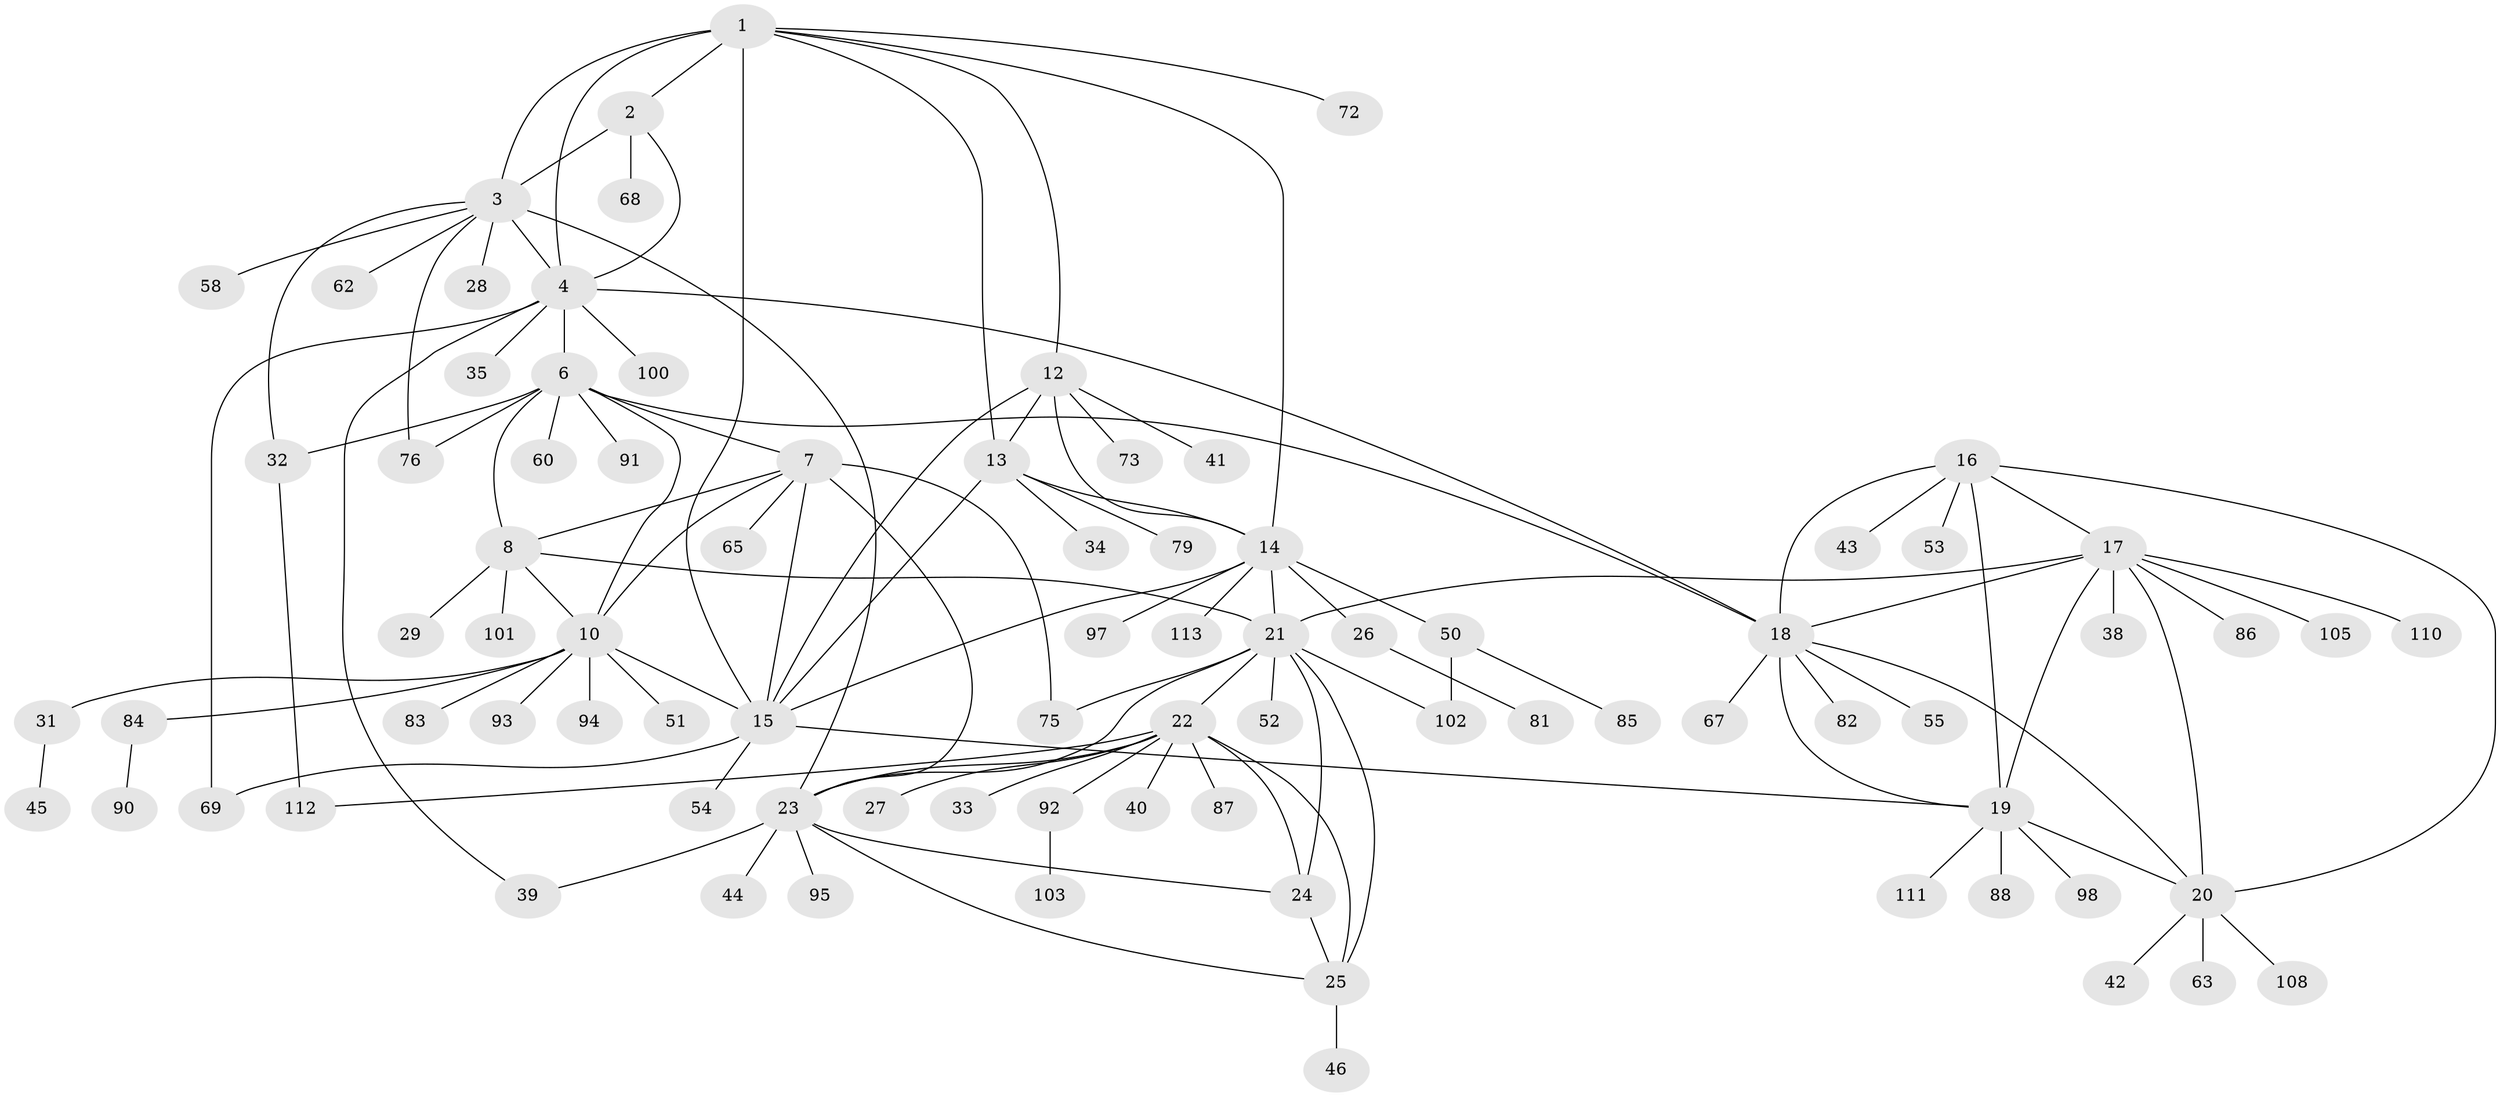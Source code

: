 // original degree distribution, {5: 0.02654867256637168, 6: 0.05309734513274336, 8: 0.017699115044247787, 11: 0.035398230088495575, 7: 0.02654867256637168, 12: 0.008849557522123894, 10: 0.008849557522123894, 9: 0.04424778761061947, 2: 0.18584070796460178, 1: 0.5663716814159292, 3: 0.02654867256637168}
// Generated by graph-tools (version 1.1) at 2025/11/02/27/25 16:11:30]
// undirected, 85 vertices, 123 edges
graph export_dot {
graph [start="1"]
  node [color=gray90,style=filled];
  1 [super="+11"];
  2 [super="+30"];
  3 [super="+5"];
  4 [super="+80"];
  6 [super="+78"];
  7 [super="+57"];
  8 [super="+9"];
  10 [super="+77"];
  12 [super="+36"];
  13;
  14 [super="+49"];
  15 [super="+66"];
  16 [super="+71"];
  17 [super="+89"];
  18 [super="+59"];
  19 [super="+37"];
  20 [super="+109"];
  21 [super="+74"];
  22 [super="+61"];
  23 [super="+48"];
  24 [super="+47"];
  25 [super="+106"];
  26;
  27;
  28;
  29;
  31;
  32;
  33;
  34 [super="+56"];
  35;
  38 [super="+64"];
  39;
  40;
  41;
  42 [super="+96"];
  43;
  44;
  45 [super="+99"];
  46;
  50 [super="+70"];
  51;
  52;
  53;
  54;
  55;
  58;
  60;
  62;
  63;
  65;
  67;
  68;
  69;
  72;
  73;
  75;
  76;
  79;
  81;
  82;
  83;
  84;
  85 [super="+104"];
  86;
  87;
  88;
  90;
  91;
  92;
  93;
  94;
  95;
  97;
  98;
  100;
  101;
  102;
  103 [super="+107"];
  105;
  108;
  110;
  111;
  112;
  113;
  1 -- 2;
  1 -- 3 [weight=2];
  1 -- 4;
  1 -- 72;
  1 -- 12;
  1 -- 13;
  1 -- 14;
  1 -- 15;
  2 -- 3 [weight=2];
  2 -- 4;
  2 -- 68;
  3 -- 4 [weight=2];
  3 -- 23;
  3 -- 28;
  3 -- 62;
  3 -- 76;
  3 -- 32;
  3 -- 58;
  4 -- 6;
  4 -- 18;
  4 -- 35;
  4 -- 39;
  4 -- 69;
  4 -- 100;
  6 -- 7;
  6 -- 8 [weight=2];
  6 -- 10;
  6 -- 18;
  6 -- 32;
  6 -- 60;
  6 -- 76;
  6 -- 91;
  7 -- 8 [weight=2];
  7 -- 10;
  7 -- 75;
  7 -- 23;
  7 -- 65;
  7 -- 15;
  8 -- 10 [weight=2];
  8 -- 29;
  8 -- 101;
  8 -- 21;
  10 -- 15;
  10 -- 31;
  10 -- 51;
  10 -- 83;
  10 -- 84;
  10 -- 93;
  10 -- 94;
  12 -- 13;
  12 -- 14;
  12 -- 15;
  12 -- 41;
  12 -- 73;
  13 -- 14;
  13 -- 15;
  13 -- 34;
  13 -- 79;
  14 -- 15;
  14 -- 21;
  14 -- 26;
  14 -- 50;
  14 -- 97;
  14 -- 113;
  15 -- 19;
  15 -- 54;
  15 -- 69;
  16 -- 17;
  16 -- 18;
  16 -- 19;
  16 -- 20;
  16 -- 43;
  16 -- 53;
  17 -- 18;
  17 -- 19;
  17 -- 20;
  17 -- 21;
  17 -- 38;
  17 -- 86;
  17 -- 105;
  17 -- 110;
  18 -- 19;
  18 -- 20;
  18 -- 55;
  18 -- 67;
  18 -- 82;
  19 -- 20;
  19 -- 88;
  19 -- 98;
  19 -- 111;
  20 -- 42;
  20 -- 63;
  20 -- 108;
  21 -- 22;
  21 -- 23;
  21 -- 24;
  21 -- 25;
  21 -- 52;
  21 -- 75;
  21 -- 102;
  22 -- 23;
  22 -- 24;
  22 -- 25;
  22 -- 27;
  22 -- 33;
  22 -- 40;
  22 -- 87;
  22 -- 92;
  22 -- 112;
  23 -- 24;
  23 -- 25;
  23 -- 39;
  23 -- 44;
  23 -- 95;
  24 -- 25;
  25 -- 46;
  26 -- 81;
  31 -- 45;
  32 -- 112;
  50 -- 85;
  50 -- 102;
  84 -- 90;
  92 -- 103;
}
